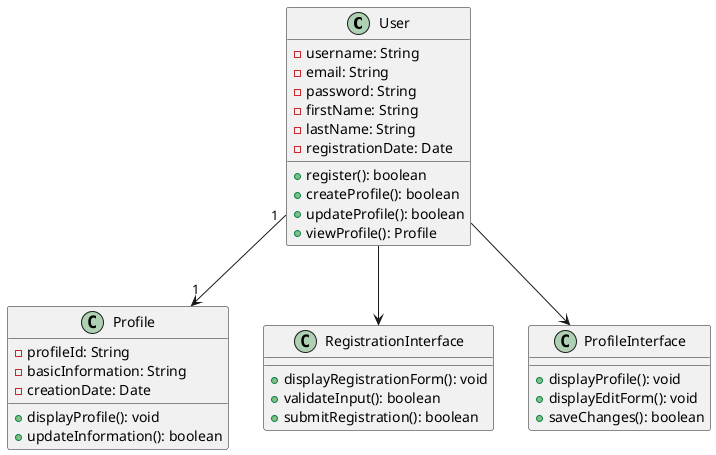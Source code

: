 @startuml
class User {
    - username: String
    - email: String
    - password: String
    - firstName: String
    - lastName: String
    - registrationDate: Date
    + register(): boolean
    + createProfile(): boolean
    + updateProfile(): boolean
    + viewProfile(): Profile
}

class Profile {
    - profileId: String
    - basicInformation: String
    - creationDate: Date
    + displayProfile(): void
    + updateInformation(): boolean
}

class RegistrationInterface {
    + displayRegistrationForm(): void
    + validateInput(): boolean
    + submitRegistration(): boolean
}

class ProfileInterface {
    + displayProfile(): void
    + displayEditForm(): void
    + saveChanges(): boolean
}

User "1" --> "1" Profile
User --> RegistrationInterface
User --> ProfileInterface
@enduml